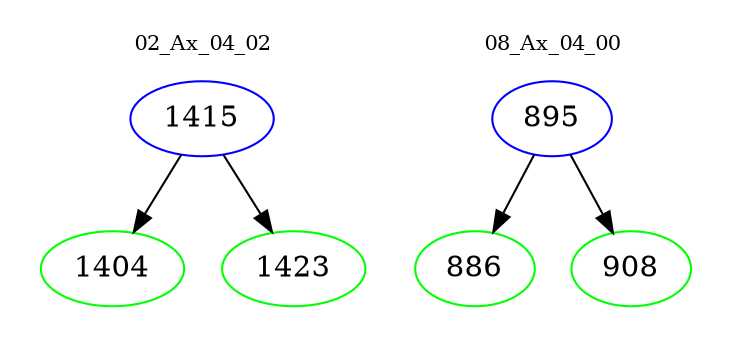 digraph{
subgraph cluster_0 {
color = white
label = "02_Ax_04_02";
fontsize=10;
T0_1415 [label="1415", color="blue"]
T0_1415 -> T0_1404 [color="black"]
T0_1404 [label="1404", color="green"]
T0_1415 -> T0_1423 [color="black"]
T0_1423 [label="1423", color="green"]
}
subgraph cluster_1 {
color = white
label = "08_Ax_04_00";
fontsize=10;
T1_895 [label="895", color="blue"]
T1_895 -> T1_886 [color="black"]
T1_886 [label="886", color="green"]
T1_895 -> T1_908 [color="black"]
T1_908 [label="908", color="green"]
}
}
